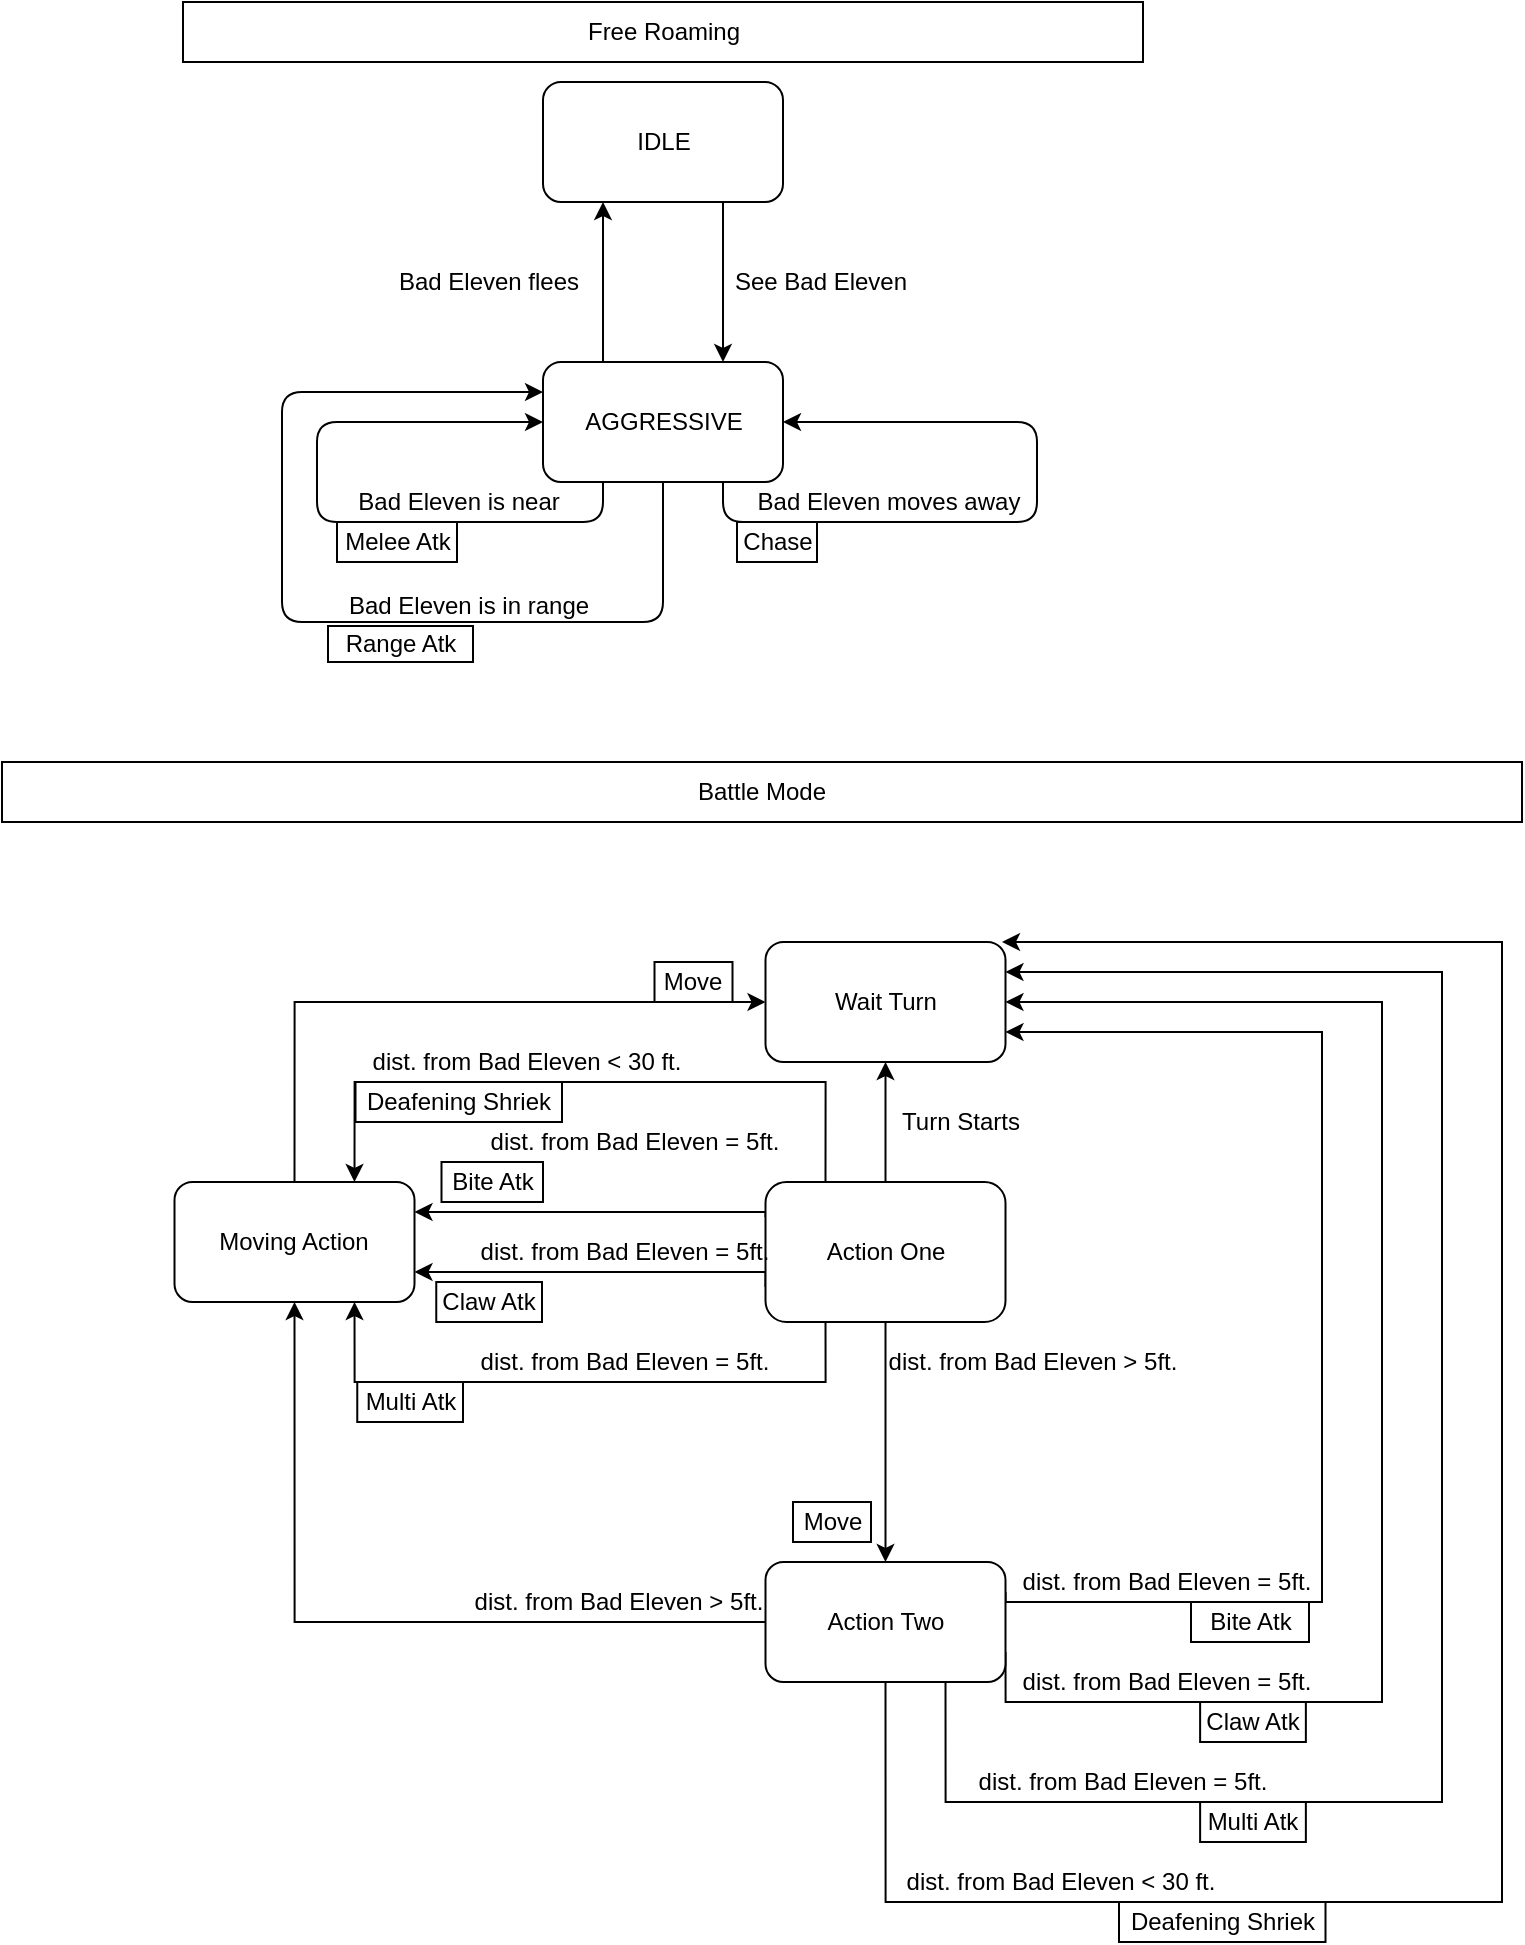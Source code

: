 <mxfile version="12.5.1"><diagram id="Zlv_XiqWlyx7ft0DZovL" name="Page-1"><mxGraphModel dx="460" dy="703" grid="1" gridSize="10" guides="1" tooltips="1" connect="1" arrows="1" fold="1" page="1" pageScale="1" pageWidth="827" pageHeight="1169" math="0" shadow="0"><root><mxCell id="0"/><mxCell id="1" parent="0"/><mxCell id="uVq_kR3ZMAJ6x4FoBAPn-3" style="edgeStyle=orthogonalEdgeStyle;rounded=0;orthogonalLoop=1;jettySize=auto;html=1;exitX=0.75;exitY=1;exitDx=0;exitDy=0;entryX=0.75;entryY=0;entryDx=0;entryDy=0;" parent="1" source="uVq_kR3ZMAJ6x4FoBAPn-1" target="uVq_kR3ZMAJ6x4FoBAPn-2" edge="1"><mxGeometry relative="1" as="geometry"/></mxCell><mxCell id="uVq_kR3ZMAJ6x4FoBAPn-1" value="IDLE" style="rounded=1;whiteSpace=wrap;html=1;" parent="1" vertex="1"><mxGeometry x="310.5" y="80" width="120" height="60" as="geometry"/></mxCell><mxCell id="uVq_kR3ZMAJ6x4FoBAPn-4" style="edgeStyle=orthogonalEdgeStyle;rounded=0;orthogonalLoop=1;jettySize=auto;html=1;exitX=0.25;exitY=0;exitDx=0;exitDy=0;entryX=0.25;entryY=1;entryDx=0;entryDy=0;" parent="1" source="uVq_kR3ZMAJ6x4FoBAPn-2" target="uVq_kR3ZMAJ6x4FoBAPn-1" edge="1"><mxGeometry relative="1" as="geometry"/></mxCell><mxCell id="uVq_kR3ZMAJ6x4FoBAPn-2" value="AGGRESSIVE" style="rounded=1;whiteSpace=wrap;html=1;" parent="1" vertex="1"><mxGeometry x="310.5" y="220" width="120" height="60" as="geometry"/></mxCell><mxCell id="uVq_kR3ZMAJ6x4FoBAPn-5" value="See Bad Eleven" style="text;html=1;align=center;verticalAlign=middle;resizable=0;points=[];autosize=1;" parent="1" vertex="1"><mxGeometry x="398.5" y="170" width="100" height="20" as="geometry"/></mxCell><mxCell id="uVq_kR3ZMAJ6x4FoBAPn-6" value="Bad Eleven flees" style="text;html=1;align=center;verticalAlign=middle;resizable=0;points=[];autosize=1;" parent="1" vertex="1"><mxGeometry x="227.5" y="170" width="110" height="20" as="geometry"/></mxCell><mxCell id="uVq_kR3ZMAJ6x4FoBAPn-8" style="edgeStyle=orthogonalEdgeStyle;orthogonalLoop=1;jettySize=auto;html=1;exitX=0.75;exitY=1;exitDx=0;exitDy=0;entryX=1;entryY=0.5;entryDx=0;entryDy=0;rounded=1;" parent="1" source="uVq_kR3ZMAJ6x4FoBAPn-2" target="uVq_kR3ZMAJ6x4FoBAPn-2" edge="1"><mxGeometry relative="1" as="geometry"><Array as="points"><mxPoint x="400.5" y="300"/><mxPoint x="557.5" y="300"/><mxPoint x="557.5" y="250"/></Array></mxGeometry></mxCell><mxCell id="uVq_kR3ZMAJ6x4FoBAPn-9" value="Bad Eleven moves away" style="text;html=1;align=center;verticalAlign=middle;resizable=0;points=[];autosize=1;" parent="1" vertex="1"><mxGeometry x="407.5" y="280" width="150" height="20" as="geometry"/></mxCell><mxCell id="uVq_kR3ZMAJ6x4FoBAPn-10" value="Chase" style="rounded=0;whiteSpace=wrap;html=1;" parent="1" vertex="1"><mxGeometry x="407.5" y="300" width="40" height="20" as="geometry"/></mxCell><mxCell id="uVq_kR3ZMAJ6x4FoBAPn-12" style="edgeStyle=orthogonalEdgeStyle;rounded=1;orthogonalLoop=1;jettySize=auto;html=1;exitX=0.25;exitY=1;exitDx=0;exitDy=0;entryX=0;entryY=0.5;entryDx=0;entryDy=0;" parent="1" source="uVq_kR3ZMAJ6x4FoBAPn-2" target="uVq_kR3ZMAJ6x4FoBAPn-2" edge="1"><mxGeometry relative="1" as="geometry"><Array as="points"><mxPoint x="340.5" y="300"/><mxPoint x="197.5" y="300"/><mxPoint x="197.5" y="250"/></Array></mxGeometry></mxCell><mxCell id="uVq_kR3ZMAJ6x4FoBAPn-13" value="Bad Eleven is near" style="text;html=1;align=center;verticalAlign=middle;resizable=0;points=[];autosize=1;" parent="1" vertex="1"><mxGeometry x="207.5" y="280" width="120" height="20" as="geometry"/></mxCell><mxCell id="uVq_kR3ZMAJ6x4FoBAPn-14" value="Melee Atk" style="rounded=0;whiteSpace=wrap;html=1;" parent="1" vertex="1"><mxGeometry x="207.5" y="300" width="60" height="20" as="geometry"/></mxCell><mxCell id="uVq_kR3ZMAJ6x4FoBAPn-15" value="Free Roaming" style="rounded=0;whiteSpace=wrap;html=1;" parent="1" vertex="1"><mxGeometry x="130.5" y="40" width="480" height="30" as="geometry"/></mxCell><mxCell id="uVq_kR3ZMAJ6x4FoBAPn-16" value="Battle Mode" style="rounded=0;whiteSpace=wrap;html=1;" parent="1" vertex="1"><mxGeometry x="40" y="420" width="760" height="30" as="geometry"/></mxCell><mxCell id="uVq_kR3ZMAJ6x4FoBAPn-69" style="edgeStyle=orthogonalEdgeStyle;rounded=0;orthogonalLoop=1;jettySize=auto;html=1;exitX=0.5;exitY=1;exitDx=0;exitDy=0;" parent="1" source="uVq_kR3ZMAJ6x4FoBAPn-17" target="uVq_kR3ZMAJ6x4FoBAPn-35" edge="1"><mxGeometry relative="1" as="geometry"/></mxCell><mxCell id="uVq_kR3ZMAJ6x4FoBAPn-70" style="edgeStyle=orthogonalEdgeStyle;rounded=0;orthogonalLoop=1;jettySize=auto;html=1;exitX=0.5;exitY=0;exitDx=0;exitDy=0;entryX=0.5;entryY=1;entryDx=0;entryDy=0;" parent="1" source="uVq_kR3ZMAJ6x4FoBAPn-17" target="uVq_kR3ZMAJ6x4FoBAPn-18" edge="1"><mxGeometry relative="1" as="geometry"/></mxCell><mxCell id="uVq_kR3ZMAJ6x4FoBAPn-71" style="edgeStyle=orthogonalEdgeStyle;rounded=0;orthogonalLoop=1;jettySize=auto;html=1;exitX=0;exitY=0.25;exitDx=0;exitDy=0;entryX=1;entryY=0.25;entryDx=0;entryDy=0;" parent="1" source="uVq_kR3ZMAJ6x4FoBAPn-17" target="uVq_kR3ZMAJ6x4FoBAPn-27" edge="1"><mxGeometry relative="1" as="geometry"><Array as="points"><mxPoint x="422" y="645"/></Array></mxGeometry></mxCell><mxCell id="uVq_kR3ZMAJ6x4FoBAPn-72" style="edgeStyle=orthogonalEdgeStyle;rounded=0;orthogonalLoop=1;jettySize=auto;html=1;exitX=0;exitY=0.75;exitDx=0;exitDy=0;entryX=1;entryY=0.75;entryDx=0;entryDy=0;" parent="1" source="uVq_kR3ZMAJ6x4FoBAPn-17" target="uVq_kR3ZMAJ6x4FoBAPn-27" edge="1"><mxGeometry relative="1" as="geometry"><Array as="points"><mxPoint x="422" y="675"/></Array></mxGeometry></mxCell><mxCell id="uVq_kR3ZMAJ6x4FoBAPn-75" style="edgeStyle=orthogonalEdgeStyle;rounded=0;orthogonalLoop=1;jettySize=auto;html=1;exitX=0.25;exitY=1;exitDx=0;exitDy=0;entryX=0.75;entryY=1;entryDx=0;entryDy=0;" parent="1" source="uVq_kR3ZMAJ6x4FoBAPn-17" target="uVq_kR3ZMAJ6x4FoBAPn-27" edge="1"><mxGeometry relative="1" as="geometry"><Array as="points"><mxPoint x="452" y="730"/><mxPoint x="216" y="730"/></Array></mxGeometry></mxCell><mxCell id="05UnuAEKNLTuNHi0Si-k-1" style="edgeStyle=orthogonalEdgeStyle;rounded=0;orthogonalLoop=1;jettySize=auto;html=1;exitX=0.25;exitY=0;exitDx=0;exitDy=0;entryX=0.75;entryY=0;entryDx=0;entryDy=0;" parent="1" source="uVq_kR3ZMAJ6x4FoBAPn-17" target="uVq_kR3ZMAJ6x4FoBAPn-27" edge="1"><mxGeometry relative="1" as="geometry"><Array as="points"><mxPoint x="452" y="580"/><mxPoint x="216" y="580"/></Array></mxGeometry></mxCell><mxCell id="uVq_kR3ZMAJ6x4FoBAPn-17" value="Action One" style="rounded=1;whiteSpace=wrap;html=1;" parent="1" vertex="1"><mxGeometry x="421.75" y="630" width="120" height="70" as="geometry"/></mxCell><mxCell id="uVq_kR3ZMAJ6x4FoBAPn-18" value="Wait Turn" style="rounded=1;whiteSpace=wrap;html=1;" parent="1" vertex="1"><mxGeometry x="421.75" y="510" width="120" height="60" as="geometry"/></mxCell><mxCell id="uVq_kR3ZMAJ6x4FoBAPn-20" value="Turn Starts" style="text;html=1;align=center;verticalAlign=middle;resizable=0;points=[];autosize=1;" parent="1" vertex="1"><mxGeometry x="483.75" y="590" width="70" height="20" as="geometry"/></mxCell><mxCell id="uVq_kR3ZMAJ6x4FoBAPn-34" style="edgeStyle=orthogonalEdgeStyle;rounded=0;orthogonalLoop=1;jettySize=auto;html=1;exitX=0.5;exitY=0;exitDx=0;exitDy=0;entryX=0;entryY=0.5;entryDx=0;entryDy=0;" parent="1" source="uVq_kR3ZMAJ6x4FoBAPn-27" target="uVq_kR3ZMAJ6x4FoBAPn-18" edge="1"><mxGeometry relative="1" as="geometry"/></mxCell><mxCell id="uVq_kR3ZMAJ6x4FoBAPn-27" value="Moving Action" style="rounded=1;whiteSpace=wrap;html=1;" parent="1" vertex="1"><mxGeometry x="126.25" y="630" width="120" height="60" as="geometry"/></mxCell><mxCell id="uVq_kR3ZMAJ6x4FoBAPn-29" value="dist. from Bad Eleven = 5ft." style="text;html=1;align=center;verticalAlign=middle;resizable=0;points=[];autosize=1;" parent="1" vertex="1"><mxGeometry x="275.5" y="600" width="160" height="20" as="geometry"/></mxCell><mxCell id="uVq_kR3ZMAJ6x4FoBAPn-30" value="Bite Atk" style="rounded=0;whiteSpace=wrap;html=1;" parent="1" vertex="1"><mxGeometry x="259.75" y="620" width="50.75" height="20" as="geometry"/></mxCell><mxCell id="uVq_kR3ZMAJ6x4FoBAPn-32" value="Move" style="rounded=0;whiteSpace=wrap;html=1;" parent="1" vertex="1"><mxGeometry x="366.25" y="520" width="39" height="20" as="geometry"/></mxCell><mxCell id="uVq_kR3ZMAJ6x4FoBAPn-44" style="edgeStyle=orthogonalEdgeStyle;rounded=0;orthogonalLoop=1;jettySize=auto;html=1;exitX=0;exitY=0.5;exitDx=0;exitDy=0;entryX=0.5;entryY=1;entryDx=0;entryDy=0;" parent="1" source="uVq_kR3ZMAJ6x4FoBAPn-35" target="uVq_kR3ZMAJ6x4FoBAPn-27" edge="1"><mxGeometry relative="1" as="geometry"/></mxCell><mxCell id="uVq_kR3ZMAJ6x4FoBAPn-78" style="edgeStyle=orthogonalEdgeStyle;rounded=0;orthogonalLoop=1;jettySize=auto;html=1;exitX=1;exitY=0.25;exitDx=0;exitDy=0;entryX=1;entryY=0.75;entryDx=0;entryDy=0;" parent="1" source="uVq_kR3ZMAJ6x4FoBAPn-35" target="uVq_kR3ZMAJ6x4FoBAPn-18" edge="1"><mxGeometry relative="1" as="geometry"><Array as="points"><mxPoint x="542" y="840"/><mxPoint x="700" y="840"/><mxPoint x="700" y="555"/></Array></mxGeometry></mxCell><mxCell id="uVq_kR3ZMAJ6x4FoBAPn-79" style="edgeStyle=orthogonalEdgeStyle;rounded=0;orthogonalLoop=1;jettySize=auto;html=1;exitX=1;exitY=0.75;exitDx=0;exitDy=0;entryX=1;entryY=0.5;entryDx=0;entryDy=0;" parent="1" source="uVq_kR3ZMAJ6x4FoBAPn-35" target="uVq_kR3ZMAJ6x4FoBAPn-18" edge="1"><mxGeometry relative="1" as="geometry"><Array as="points"><mxPoint x="542" y="890"/><mxPoint x="730" y="890"/><mxPoint x="730" y="540"/></Array></mxGeometry></mxCell><mxCell id="uVq_kR3ZMAJ6x4FoBAPn-82" style="edgeStyle=orthogonalEdgeStyle;rounded=0;orthogonalLoop=1;jettySize=auto;html=1;exitX=0.75;exitY=1;exitDx=0;exitDy=0;entryX=1;entryY=0.25;entryDx=0;entryDy=0;" parent="1" source="uVq_kR3ZMAJ6x4FoBAPn-35" target="uVq_kR3ZMAJ6x4FoBAPn-18" edge="1"><mxGeometry relative="1" as="geometry"><Array as="points"><mxPoint x="512" y="940"/><mxPoint x="760" y="940"/><mxPoint x="760" y="525"/></Array></mxGeometry></mxCell><mxCell id="05UnuAEKNLTuNHi0Si-k-4" style="edgeStyle=orthogonalEdgeStyle;rounded=0;orthogonalLoop=1;jettySize=auto;html=1;exitX=0.5;exitY=1;exitDx=0;exitDy=0;" parent="1" source="uVq_kR3ZMAJ6x4FoBAPn-35" edge="1"><mxGeometry relative="1" as="geometry"><mxPoint x="540" y="510" as="targetPoint"/><Array as="points"><mxPoint x="482" y="990"/><mxPoint x="790" y="990"/><mxPoint x="790" y="510"/></Array></mxGeometry></mxCell><mxCell id="uVq_kR3ZMAJ6x4FoBAPn-35" value="Action Two" style="rounded=1;whiteSpace=wrap;html=1;" parent="1" vertex="1"><mxGeometry x="421.75" y="820" width="120" height="60" as="geometry"/></mxCell><mxCell id="uVq_kR3ZMAJ6x4FoBAPn-40" value="dist. from Bad Eleven = 5ft." style="text;html=1;align=center;verticalAlign=middle;resizable=0;points=[];autosize=1;" parent="1" vertex="1"><mxGeometry x="541.75" y="820" width="160" height="20" as="geometry"/></mxCell><mxCell id="uVq_kR3ZMAJ6x4FoBAPn-43" value="Bite Atk" style="rounded=0;whiteSpace=wrap;html=1;" parent="1" vertex="1"><mxGeometry x="634.5" y="840" width="59" height="20" as="geometry"/></mxCell><mxCell id="uVq_kR3ZMAJ6x4FoBAPn-46" value="dist. from Bad Eleven &amp;gt; 5ft." style="text;html=1;align=center;verticalAlign=middle;resizable=0;points=[];autosize=1;" parent="1" vertex="1"><mxGeometry x="267.5" y="830" width="160" height="20" as="geometry"/></mxCell><mxCell id="uVq_kR3ZMAJ6x4FoBAPn-66" value="dist. from Bad Eleven &amp;gt; 5ft." style="text;html=1;align=center;verticalAlign=middle;resizable=0;points=[];autosize=1;" parent="1" vertex="1"><mxGeometry x="474.5" y="710" width="160" height="20" as="geometry"/></mxCell><mxCell id="uVq_kR3ZMAJ6x4FoBAPn-67" value="Move" style="rounded=0;whiteSpace=wrap;html=1;" parent="1" vertex="1"><mxGeometry x="435.5" y="790" width="39" height="20" as="geometry"/></mxCell><mxCell id="uVq_kR3ZMAJ6x4FoBAPn-73" value="dist. from Bad Eleven = 5ft." style="text;html=1;align=center;verticalAlign=middle;resizable=0;points=[];autosize=1;" parent="1" vertex="1"><mxGeometry x="270.5" y="655" width="160" height="20" as="geometry"/></mxCell><mxCell id="uVq_kR3ZMAJ6x4FoBAPn-74" value="Claw Atk" style="rounded=0;whiteSpace=wrap;html=1;" parent="1" vertex="1"><mxGeometry x="257.13" y="680" width="52.87" height="20" as="geometry"/></mxCell><mxCell id="uVq_kR3ZMAJ6x4FoBAPn-76" value="dist. from Bad Eleven = 5ft." style="text;html=1;align=center;verticalAlign=middle;resizable=0;points=[];autosize=1;" parent="1" vertex="1"><mxGeometry x="270.5" y="710" width="160" height="20" as="geometry"/></mxCell><mxCell id="uVq_kR3ZMAJ6x4FoBAPn-77" value="Multi Atk" style="rounded=0;whiteSpace=wrap;html=1;" parent="1" vertex="1"><mxGeometry x="217.63" y="730" width="52.87" height="20" as="geometry"/></mxCell><mxCell id="uVq_kR3ZMAJ6x4FoBAPn-80" value="dist. from Bad Eleven = 5ft." style="text;html=1;align=center;verticalAlign=middle;resizable=0;points=[];autosize=1;" parent="1" vertex="1"><mxGeometry x="541.75" y="870" width="160" height="20" as="geometry"/></mxCell><mxCell id="uVq_kR3ZMAJ6x4FoBAPn-81" value="Claw Atk" style="rounded=0;whiteSpace=wrap;html=1;" parent="1" vertex="1"><mxGeometry x="639.06" y="890" width="52.87" height="20" as="geometry"/></mxCell><mxCell id="uVq_kR3ZMAJ6x4FoBAPn-83" value="dist. from Bad Eleven = 5ft." style="text;html=1;align=center;verticalAlign=middle;resizable=0;points=[];autosize=1;" parent="1" vertex="1"><mxGeometry x="520" y="920" width="160" height="20" as="geometry"/></mxCell><mxCell id="uVq_kR3ZMAJ6x4FoBAPn-85" value="Multi Atk" style="rounded=0;whiteSpace=wrap;html=1;" parent="1" vertex="1"><mxGeometry x="639.06" y="940" width="52.87" height="20" as="geometry"/></mxCell><mxCell id="05UnuAEKNLTuNHi0Si-k-2" value="Deafening Shriek" style="rounded=0;whiteSpace=wrap;html=1;" parent="1" vertex="1"><mxGeometry x="216.75" y="580" width="103.25" height="20" as="geometry"/></mxCell><mxCell id="05UnuAEKNLTuNHi0Si-k-3" value="dist. from Bad Eleven &amp;lt; 30 ft." style="text;html=1;align=center;verticalAlign=middle;resizable=0;points=[];autosize=1;" parent="1" vertex="1"><mxGeometry x="216.75" y="560" width="170" height="20" as="geometry"/></mxCell><mxCell id="05UnuAEKNLTuNHi0Si-k-5" value="dist. from Bad Eleven &amp;lt; 30 ft." style="text;html=1;align=center;verticalAlign=middle;resizable=0;points=[];autosize=1;" parent="1" vertex="1"><mxGeometry x="483.75" y="970" width="170" height="20" as="geometry"/></mxCell><mxCell id="05UnuAEKNLTuNHi0Si-k-6" value="Deafening Shriek" style="rounded=0;whiteSpace=wrap;html=1;" parent="1" vertex="1"><mxGeometry x="598.5" y="990" width="103.25" height="20" as="geometry"/></mxCell><mxCell id="05UnuAEKNLTuNHi0Si-k-10" style="edgeStyle=orthogonalEdgeStyle;rounded=1;orthogonalLoop=1;jettySize=auto;html=1;exitX=0.5;exitY=1;exitDx=0;exitDy=0;entryX=0;entryY=0.25;entryDx=0;entryDy=0;" parent="1" source="uVq_kR3ZMAJ6x4FoBAPn-2" target="uVq_kR3ZMAJ6x4FoBAPn-2" edge="1"><mxGeometry relative="1" as="geometry"><Array as="points"><mxPoint x="371" y="350"/><mxPoint x="180" y="350"/><mxPoint x="180" y="235"/></Array></mxGeometry></mxCell><mxCell id="05UnuAEKNLTuNHi0Si-k-11" value="Bad Eleven is in range" style="text;html=1;align=center;verticalAlign=middle;resizable=0;points=[];autosize=1;" parent="1" vertex="1"><mxGeometry x="203" y="332" width="140" height="20" as="geometry"/></mxCell><mxCell id="05UnuAEKNLTuNHi0Si-k-13" value="Range Atk" style="rounded=0;whiteSpace=wrap;html=1;" parent="1" vertex="1"><mxGeometry x="203" y="352" width="72.5" height="18" as="geometry"/></mxCell></root></mxGraphModel></diagram></mxfile>